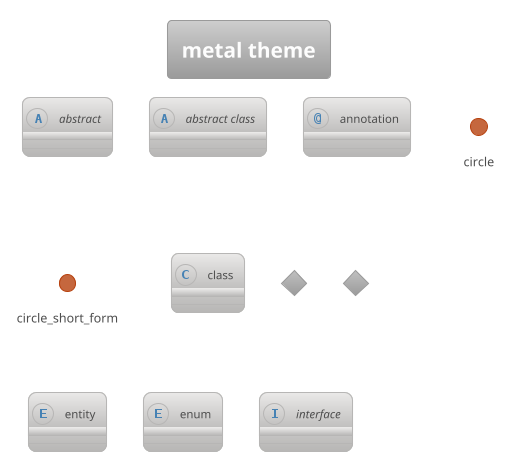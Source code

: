 ' Do not edit
' Theme Gallery
' autogenerated by script
'
@startuml
!theme metal
title metal theme
abstract        abstract
abstract class  "abstract class"
annotation      annotation
circle          circle
()              circle_short_form
class           class
diamond         diamond
<>              diamond_short_form
entity          entity
enum            enum
interface       interface
@enduml
